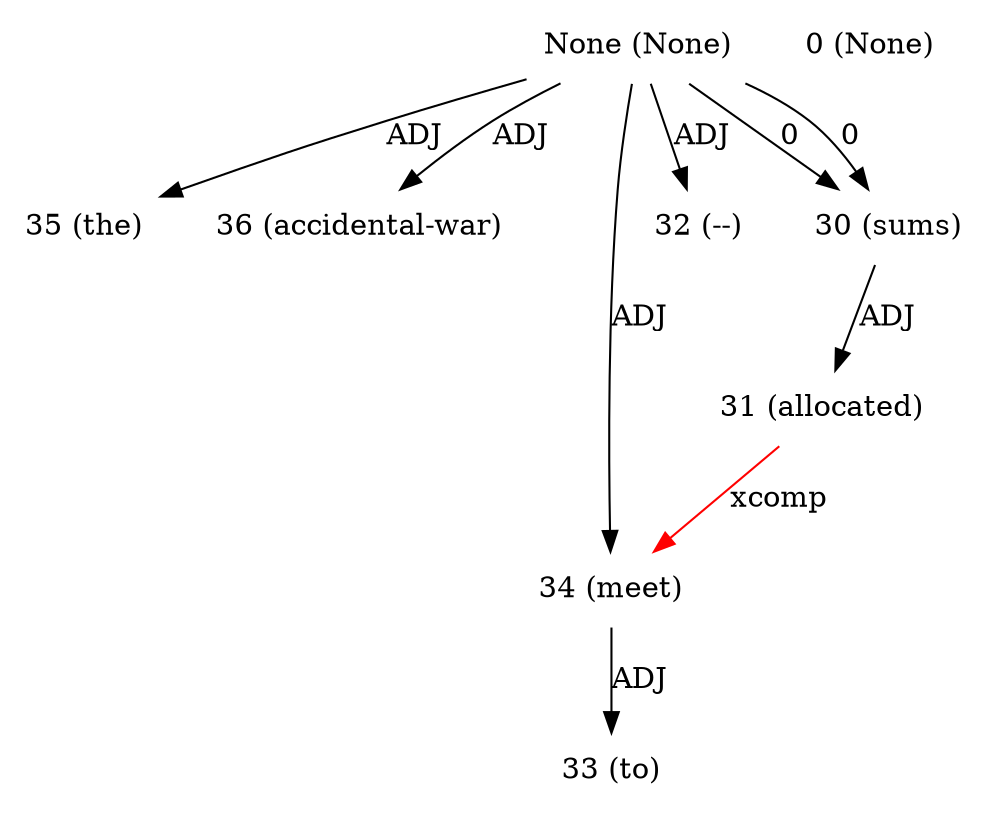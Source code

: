 digraph G{
edge [dir=forward]
node [shape=plaintext]

None [label="None (None)"]
None -> 35 [label="ADJ"]
None -> 36 [label="ADJ"]
None [label="None (None)"]
None -> 34 [label="ADJ"]
None [label="None (None)"]
None -> 32 [label="ADJ"]
None [label="None (None)"]
None -> 30 [label="0"]
None [label="None (None)"]
None -> 30 [label="0"]
0 [label="0 (None)"]
30 [label="30 (sums)"]
30 -> 31 [label="ADJ"]
31 [label="31 (allocated)"]
32 [label="32 (--)"]
33 [label="33 (to)"]
34 [label="34 (meet)"]
31 -> 34 [label="xcomp", color="red"]
34 -> 33 [label="ADJ"]
35 [label="35 (the)"]
36 [label="36 (accidental-war)"]
}
